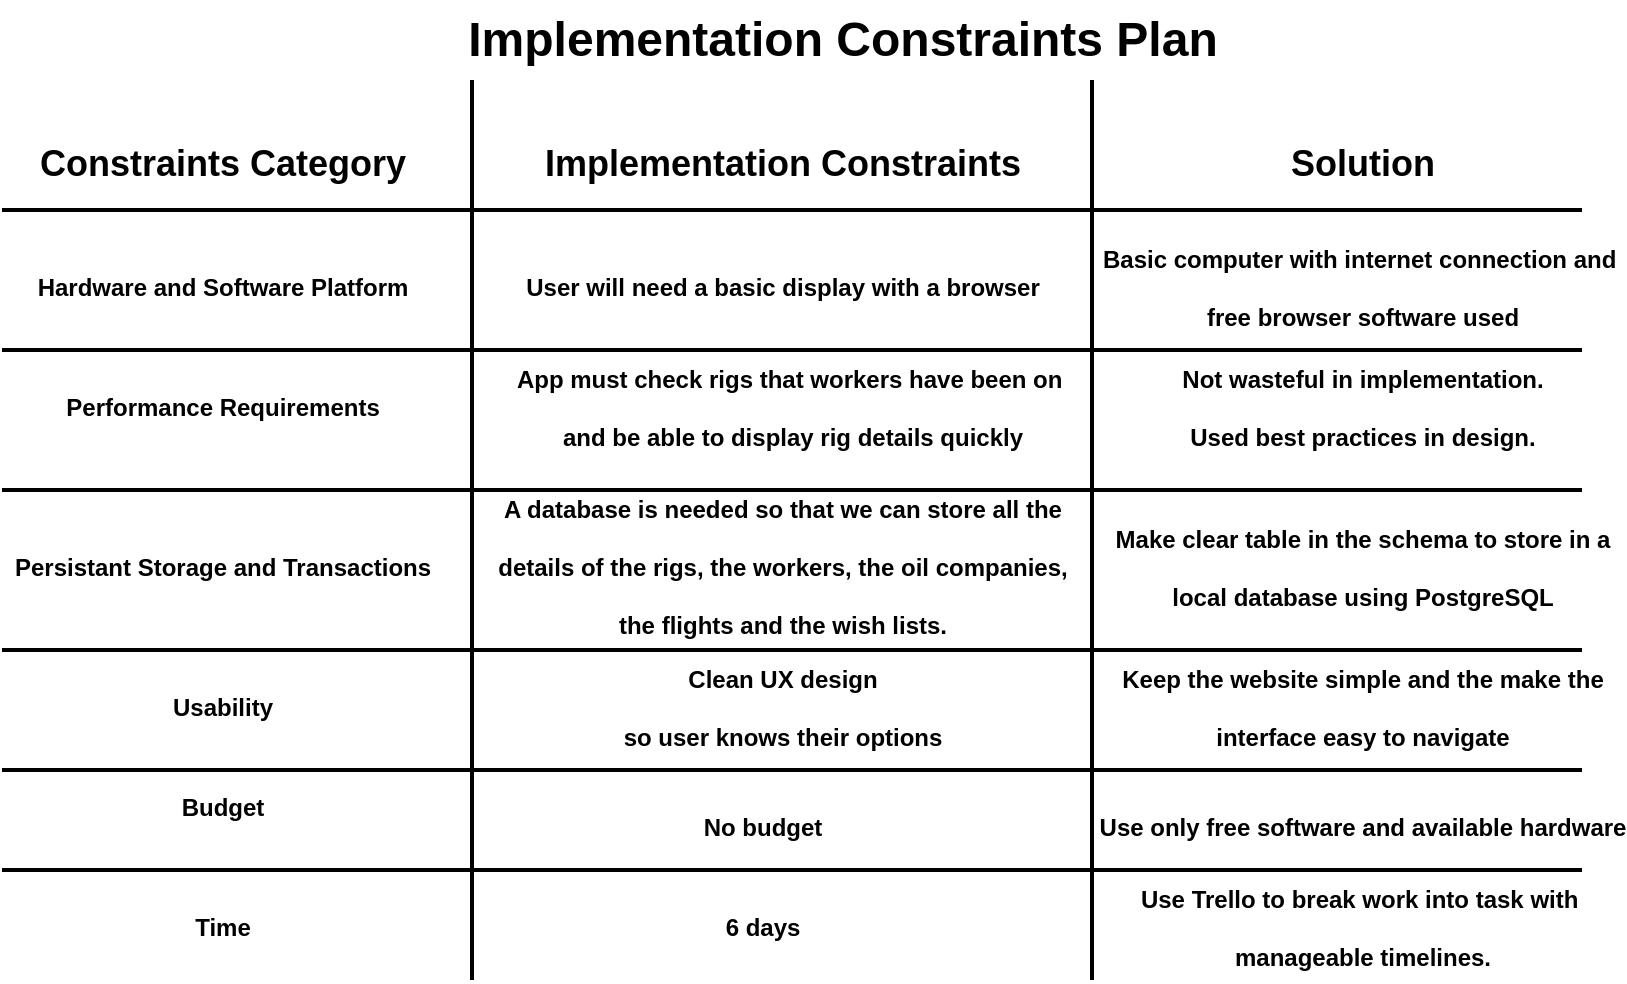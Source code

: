 <mxfile version="13.1.3">
    <diagram id="6hGFLwfOUW9BJ-s0fimq" name="Page-1">
        <mxGraphModel dx="1104" dy="472" grid="1" gridSize="10" guides="1" tooltips="1" connect="1" arrows="1" fold="1" page="1" pageScale="1" pageWidth="827" pageHeight="1169" math="0" shadow="0">
            <root>
                <mxCell id="0"/>
                <mxCell id="1" parent="0"/>
                <mxCell id="5" value="Implementation Constraints Plan" style="text;strokeColor=none;fillColor=none;html=1;fontSize=24;fontStyle=1;verticalAlign=middle;align=center;" vertex="1" parent="1">
                    <mxGeometry x="380" y="20" width="100" height="40" as="geometry"/>
                </mxCell>
                <mxCell id="8" value="&lt;font style=&quot;font-size: 18px&quot;&gt;Constraints Category&lt;/font&gt;" style="text;strokeColor=none;fillColor=none;html=1;fontSize=24;fontStyle=1;verticalAlign=middle;align=center;" vertex="1" parent="1">
                    <mxGeometry x="70" y="80" width="100" height="40" as="geometry"/>
                </mxCell>
                <mxCell id="9" value="&lt;font style=&quot;font-size: 18px&quot;&gt;Implementation Constraints&lt;/font&gt;" style="text;strokeColor=none;fillColor=none;html=1;fontSize=24;fontStyle=1;verticalAlign=middle;align=center;" vertex="1" parent="1">
                    <mxGeometry x="350" y="80" width="100" height="40" as="geometry"/>
                </mxCell>
                <mxCell id="10" value="&lt;font style=&quot;font-size: 18px&quot;&gt;Solution&lt;/font&gt;" style="text;strokeColor=none;fillColor=none;html=1;fontSize=24;fontStyle=1;verticalAlign=middle;align=center;" vertex="1" parent="1">
                    <mxGeometry x="640" y="80" width="100" height="40" as="geometry"/>
                </mxCell>
                <mxCell id="11" value="" style="line;strokeWidth=2;direction=south;html=1;" vertex="1" parent="1">
                    <mxGeometry x="240" y="60" width="10" height="450" as="geometry"/>
                </mxCell>
                <mxCell id="12" value="" style="line;strokeWidth=2;direction=south;html=1;" vertex="1" parent="1">
                    <mxGeometry x="550" y="60" width="10" height="450" as="geometry"/>
                </mxCell>
                <mxCell id="13" value="" style="line;strokeWidth=2;html=1;" vertex="1" parent="1">
                    <mxGeometry x="10" y="120" width="790" height="10" as="geometry"/>
                </mxCell>
                <mxCell id="14" value="&lt;font style=&quot;font-size: 12px&quot;&gt;Hardware and Software Platform&lt;/font&gt;" style="text;strokeColor=none;fillColor=none;html=1;fontSize=24;fontStyle=1;verticalAlign=middle;align=center;" vertex="1" parent="1">
                    <mxGeometry x="70" y="140" width="100" height="40" as="geometry"/>
                </mxCell>
                <mxCell id="15" value="&lt;font style=&quot;font-size: 12px&quot;&gt;User will need a basic display with a browser&lt;/font&gt;" style="text;strokeColor=none;fillColor=none;html=1;fontSize=24;fontStyle=1;verticalAlign=middle;align=center;" vertex="1" parent="1">
                    <mxGeometry x="350" y="140" width="100" height="40" as="geometry"/>
                </mxCell>
                <mxCell id="16" value="&lt;span style=&quot;font-size: 12px&quot;&gt;Basic computer with internet connection and&amp;nbsp;&lt;br&gt;free browser software used&lt;br&gt;&lt;/span&gt;" style="text;strokeColor=none;fillColor=none;html=1;fontSize=24;fontStyle=1;verticalAlign=middle;align=center;" vertex="1" parent="1">
                    <mxGeometry x="640" y="140" width="100" height="40" as="geometry"/>
                </mxCell>
                <mxCell id="17" value="" style="line;strokeWidth=2;html=1;" vertex="1" parent="1">
                    <mxGeometry x="10" y="190" width="790" height="10" as="geometry"/>
                </mxCell>
                <mxCell id="18" value="&lt;font style=&quot;font-size: 12px&quot;&gt;Performance Requirements&lt;/font&gt;" style="text;strokeColor=none;fillColor=none;html=1;fontSize=24;fontStyle=1;verticalAlign=middle;align=center;" vertex="1" parent="1">
                    <mxGeometry x="70" y="200" width="100" height="40" as="geometry"/>
                </mxCell>
                <mxCell id="19" value="&lt;font style=&quot;font-size: 12px&quot;&gt;App must check rigs that workers have been on&amp;nbsp;&lt;br&gt;and be able to display rig details quickly&lt;br&gt;&lt;/font&gt;" style="text;strokeColor=none;fillColor=none;html=1;fontSize=24;fontStyle=1;verticalAlign=middle;align=center;" vertex="1" parent="1">
                    <mxGeometry x="355" y="200" width="100" height="40" as="geometry"/>
                </mxCell>
                <mxCell id="20" value="&lt;font style=&quot;font-size: 12px&quot;&gt;Not wasteful in implementation.&lt;br&gt;Used best practices in design.&lt;br&gt;&lt;/font&gt;" style="text;strokeColor=none;fillColor=none;html=1;fontSize=24;fontStyle=1;verticalAlign=middle;align=center;" vertex="1" parent="1">
                    <mxGeometry x="640" y="200" width="100" height="40" as="geometry"/>
                </mxCell>
                <mxCell id="21" value="" style="line;strokeWidth=2;html=1;" vertex="1" parent="1">
                    <mxGeometry x="10" y="260" width="790" height="10" as="geometry"/>
                </mxCell>
                <mxCell id="23" value="&lt;font style=&quot;font-size: 12px&quot;&gt;Persistant Storage and Transactions&lt;/font&gt;" style="text;strokeColor=none;fillColor=none;html=1;fontSize=24;fontStyle=1;verticalAlign=middle;align=center;" vertex="1" parent="1">
                    <mxGeometry x="70" y="280" width="100" height="40" as="geometry"/>
                </mxCell>
                <mxCell id="24" value="&lt;font style=&quot;font-size: 12px&quot;&gt;A database is needed so that we can store all the&lt;br&gt;details of the rigs, the workers, the oil companies,&lt;br&gt;the flights and the wish lists.&lt;br&gt;&lt;/font&gt;" style="text;strokeColor=none;fillColor=none;html=1;fontSize=24;fontStyle=1;verticalAlign=middle;align=center;" vertex="1" parent="1">
                    <mxGeometry x="350" y="280" width="100" height="40" as="geometry"/>
                </mxCell>
                <mxCell id="25" value="&lt;font style=&quot;font-size: 12px&quot;&gt;Make clear table in the schema to store in a &lt;br&gt;local database using PostgreSQL&lt;br&gt;&lt;/font&gt;" style="text;strokeColor=none;fillColor=none;html=1;fontSize=24;fontStyle=1;verticalAlign=middle;align=center;" vertex="1" parent="1">
                    <mxGeometry x="640" y="280" width="100" height="40" as="geometry"/>
                </mxCell>
                <mxCell id="26" value="" style="line;strokeWidth=2;html=1;" vertex="1" parent="1">
                    <mxGeometry x="10" y="340" width="790" height="10" as="geometry"/>
                </mxCell>
                <mxCell id="28" value="&lt;font style=&quot;font-size: 12px&quot;&gt;Usability&lt;/font&gt;" style="text;strokeColor=none;fillColor=none;html=1;fontSize=24;fontStyle=1;verticalAlign=middle;align=center;" vertex="1" parent="1">
                    <mxGeometry x="70" y="350" width="100" height="40" as="geometry"/>
                </mxCell>
                <mxCell id="29" value="&lt;span style=&quot;font-size: 12px&quot;&gt;Clean UX design&lt;br&gt;so user knows their options&lt;br&gt;&lt;/span&gt;" style="text;strokeColor=none;fillColor=none;html=1;fontSize=24;fontStyle=1;verticalAlign=middle;align=center;" vertex="1" parent="1">
                    <mxGeometry x="350" y="350" width="100" height="40" as="geometry"/>
                </mxCell>
                <mxCell id="31" value="&lt;span style=&quot;font-size: 12px&quot;&gt;Keep the website simple and the make the &lt;br&gt;interface easy to navigate&lt;br&gt;&lt;/span&gt;" style="text;strokeColor=none;fillColor=none;html=1;fontSize=24;fontStyle=1;verticalAlign=middle;align=center;" vertex="1" parent="1">
                    <mxGeometry x="640" y="350" width="100" height="40" as="geometry"/>
                </mxCell>
                <mxCell id="32" value="" style="line;strokeWidth=2;html=1;" vertex="1" parent="1">
                    <mxGeometry x="10" y="400" width="790" height="10" as="geometry"/>
                </mxCell>
                <mxCell id="35" value="&lt;font style=&quot;font-size: 12px&quot;&gt;Budget&lt;/font&gt;" style="text;strokeColor=none;fillColor=none;html=1;fontSize=24;fontStyle=1;verticalAlign=middle;align=center;" vertex="1" parent="1">
                    <mxGeometry x="70" y="400" width="100" height="40" as="geometry"/>
                </mxCell>
                <mxCell id="36" value="&lt;font style=&quot;font-size: 12px&quot;&gt;No budget&lt;/font&gt;" style="text;strokeColor=none;fillColor=none;html=1;fontSize=24;fontStyle=1;verticalAlign=middle;align=center;" vertex="1" parent="1">
                    <mxGeometry x="340" y="410" width="100" height="40" as="geometry"/>
                </mxCell>
                <mxCell id="37" value="&lt;font style=&quot;font-size: 12px&quot;&gt;Use only free software and available hardware&lt;/font&gt;" style="text;strokeColor=none;fillColor=none;html=1;fontSize=24;fontStyle=1;verticalAlign=middle;align=center;" vertex="1" parent="1">
                    <mxGeometry x="640" y="410" width="100" height="40" as="geometry"/>
                </mxCell>
                <mxCell id="38" value="" style="line;strokeWidth=2;html=1;" vertex="1" parent="1">
                    <mxGeometry x="10" y="450" width="790" height="10" as="geometry"/>
                </mxCell>
                <mxCell id="40" value="&lt;font style=&quot;font-size: 12px&quot;&gt;Time&lt;/font&gt;" style="text;strokeColor=none;fillColor=none;html=1;fontSize=24;fontStyle=1;verticalAlign=middle;align=center;" vertex="1" parent="1">
                    <mxGeometry x="70" y="460" width="100" height="40" as="geometry"/>
                </mxCell>
                <mxCell id="41" value="&lt;font style=&quot;font-size: 12px&quot;&gt;6 days&lt;/font&gt;" style="text;strokeColor=none;fillColor=none;html=1;fontSize=24;fontStyle=1;verticalAlign=middle;align=center;" vertex="1" parent="1">
                    <mxGeometry x="340" y="460" width="100" height="40" as="geometry"/>
                </mxCell>
                <mxCell id="42" value="&lt;font style=&quot;font-size: 12px&quot;&gt;Use Trello to break work into task with&amp;nbsp;&lt;br&gt;manageable timelines.&lt;br&gt;&lt;/font&gt;" style="text;strokeColor=none;fillColor=none;html=1;fontSize=24;fontStyle=1;verticalAlign=middle;align=center;" vertex="1" parent="1">
                    <mxGeometry x="640" y="460" width="100" height="40" as="geometry"/>
                </mxCell>
            </root>
        </mxGraphModel>
    </diagram>
</mxfile>